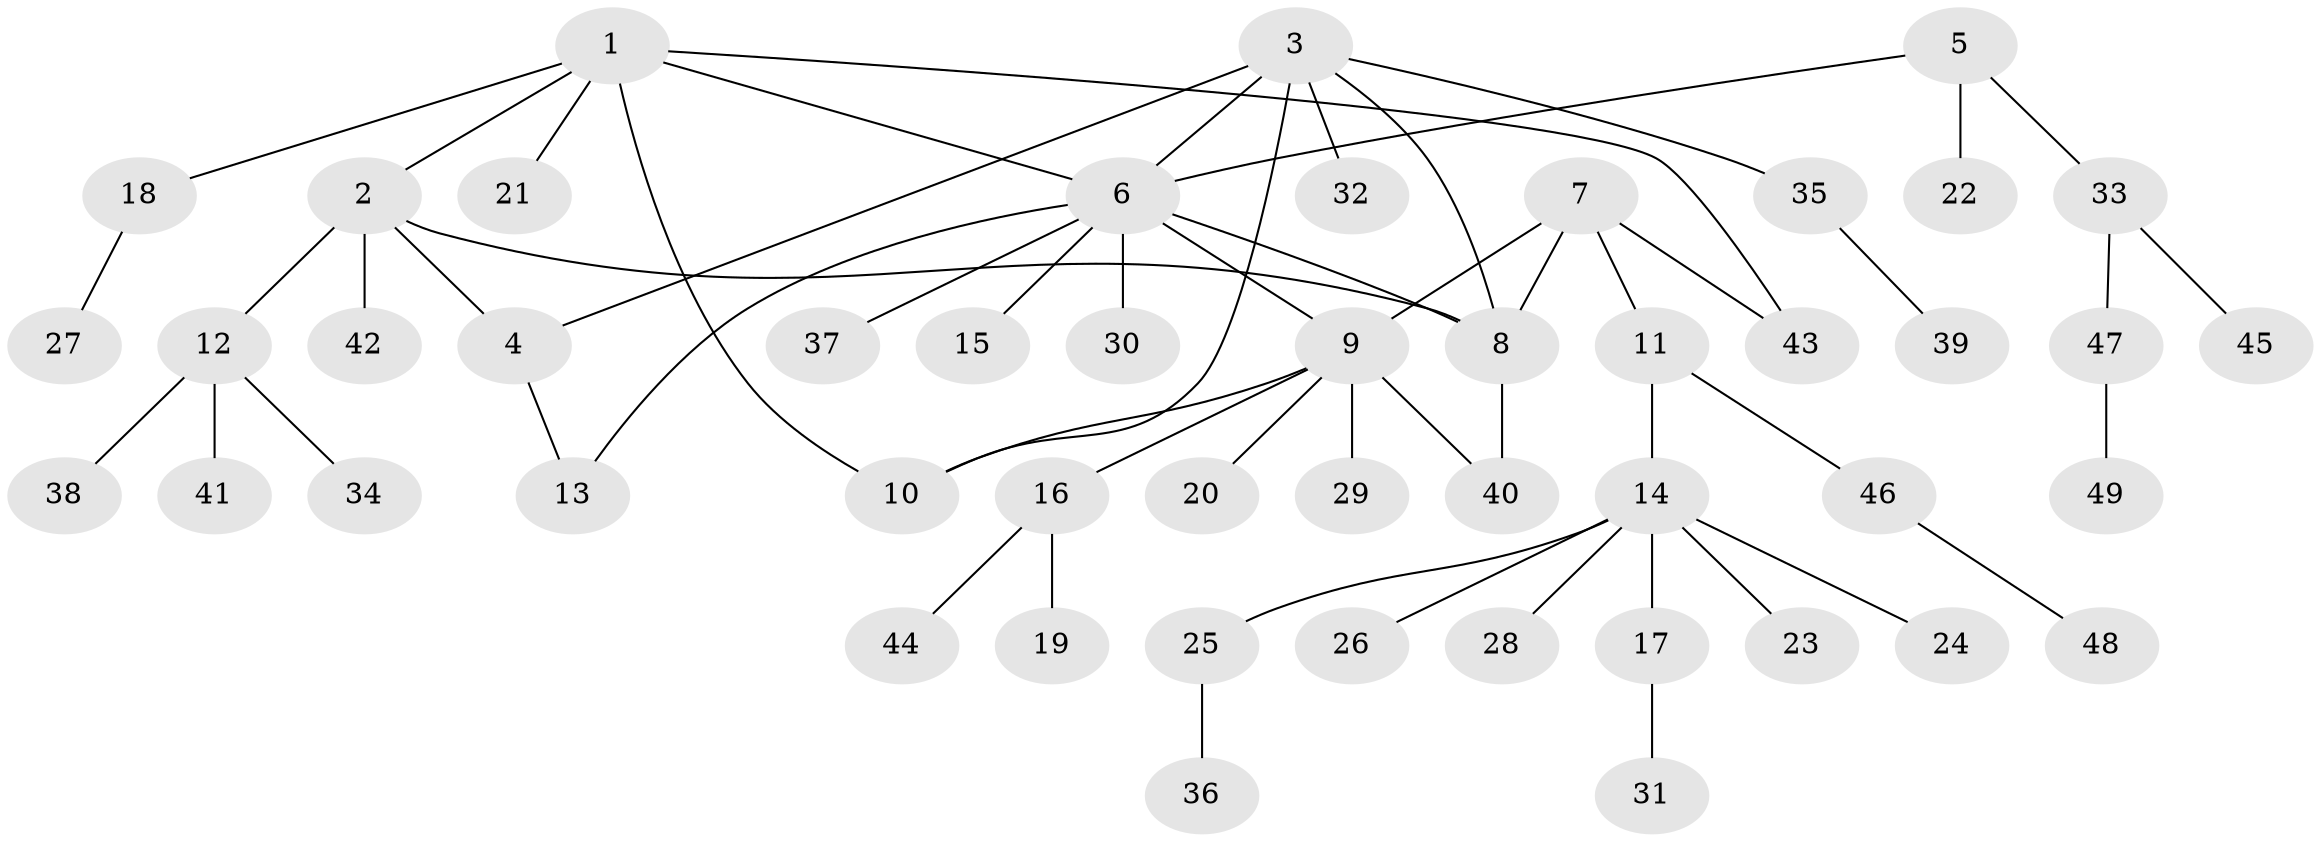 // Generated by graph-tools (version 1.1) at 2025/11/02/27/25 16:11:32]
// undirected, 49 vertices, 57 edges
graph export_dot {
graph [start="1"]
  node [color=gray90,style=filled];
  1;
  2;
  3;
  4;
  5;
  6;
  7;
  8;
  9;
  10;
  11;
  12;
  13;
  14;
  15;
  16;
  17;
  18;
  19;
  20;
  21;
  22;
  23;
  24;
  25;
  26;
  27;
  28;
  29;
  30;
  31;
  32;
  33;
  34;
  35;
  36;
  37;
  38;
  39;
  40;
  41;
  42;
  43;
  44;
  45;
  46;
  47;
  48;
  49;
  1 -- 2;
  1 -- 6;
  1 -- 10;
  1 -- 18;
  1 -- 21;
  1 -- 43;
  2 -- 4;
  2 -- 8;
  2 -- 12;
  2 -- 42;
  3 -- 4;
  3 -- 6;
  3 -- 8;
  3 -- 10;
  3 -- 32;
  3 -- 35;
  4 -- 13;
  5 -- 6;
  5 -- 22;
  5 -- 33;
  6 -- 8;
  6 -- 9;
  6 -- 13;
  6 -- 15;
  6 -- 30;
  6 -- 37;
  7 -- 8;
  7 -- 9;
  7 -- 11;
  7 -- 43;
  8 -- 40;
  9 -- 10;
  9 -- 16;
  9 -- 20;
  9 -- 29;
  9 -- 40;
  11 -- 14;
  11 -- 46;
  12 -- 34;
  12 -- 38;
  12 -- 41;
  14 -- 17;
  14 -- 23;
  14 -- 24;
  14 -- 25;
  14 -- 26;
  14 -- 28;
  16 -- 19;
  16 -- 44;
  17 -- 31;
  18 -- 27;
  25 -- 36;
  33 -- 45;
  33 -- 47;
  35 -- 39;
  46 -- 48;
  47 -- 49;
}
